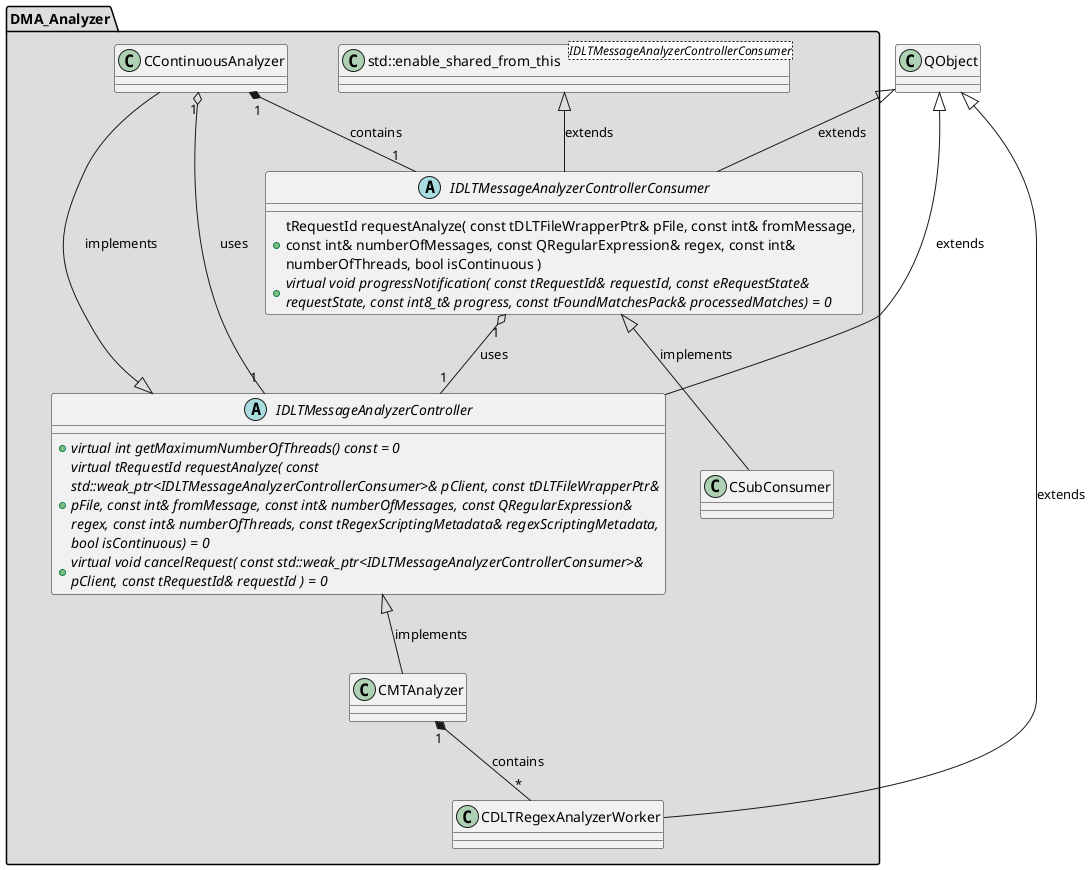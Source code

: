 
@startuml

skinparam wrapWidth 600
package "DMA_Analyzer" #DDDDDD
{

class "CContinuousAnalyzer"
{
}

class "CDLTRegexAnalyzerWorker"
{
}

class "CMTAnalyzer"
{
}

class "CSubConsumer"
{
}

abstract class "IDLTMessageAnalyzerController"
{
    + {abstract} virtual int getMaximumNumberOfThreads() const = 0
    + {abstract} virtual tRequestId requestAnalyze( const std::weak_ptr<IDLTMessageAnalyzerControllerConsumer>& pClient, const tDLTFileWrapperPtr& pFile, const int& fromMessage, const int& numberOfMessages, const QRegularExpression& regex, const int& numberOfThreads, const tRegexScriptingMetadata& regexScriptingMetadata, bool isContinuous) = 0
    + {abstract} virtual void cancelRequest( const std::weak_ptr<IDLTMessageAnalyzerControllerConsumer>& pClient, const tRequestId& requestId ) = 0
}

abstract class "IDLTMessageAnalyzerControllerConsumer"
{
    + tRequestId requestAnalyze( const tDLTFileWrapperPtr& pFile, const int& fromMessage, const int& numberOfMessages, const QRegularExpression& regex, const int& numberOfThreads, bool isContinuous )
    + {abstract} virtual void progressNotification( const tRequestId& requestId, const eRequestState& requestState, const int8_t& progress, const tFoundMatchesPack& processedMatches) = 0
}

class "std::enable_shared_from_this<IDLTMessageAnalyzerControllerConsumer>" as std::enable_shared_from_this_IDLTMessageAnalyzerControllerConsumer_
{
}

}

'====================Inheritance section====================
IDLTMessageAnalyzerController <|-- CContinuousAnalyzer : implements
QObject <|-- CDLTRegexAnalyzerWorker : extends
IDLTMessageAnalyzerController <|-- CMTAnalyzer : implements
IDLTMessageAnalyzerControllerConsumer <|-- CSubConsumer : implements
QObject <|-- IDLTMessageAnalyzerController : extends
QObject <|-- IDLTMessageAnalyzerControllerConsumer : extends
std::enable_shared_from_this_IDLTMessageAnalyzerControllerConsumer_ <|-- IDLTMessageAnalyzerControllerConsumer : extends

'====================Dependencies section====================
CContinuousAnalyzer "1" o-- "1" IDLTMessageAnalyzerController : uses
CContinuousAnalyzer "1" *-- "1" IDLTMessageAnalyzerControllerConsumer : contains
CMTAnalyzer "1" *-- "*" CDLTRegexAnalyzerWorker : contains
IDLTMessageAnalyzerControllerConsumer "1" o-- "1" IDLTMessageAnalyzerController : uses

@enduml